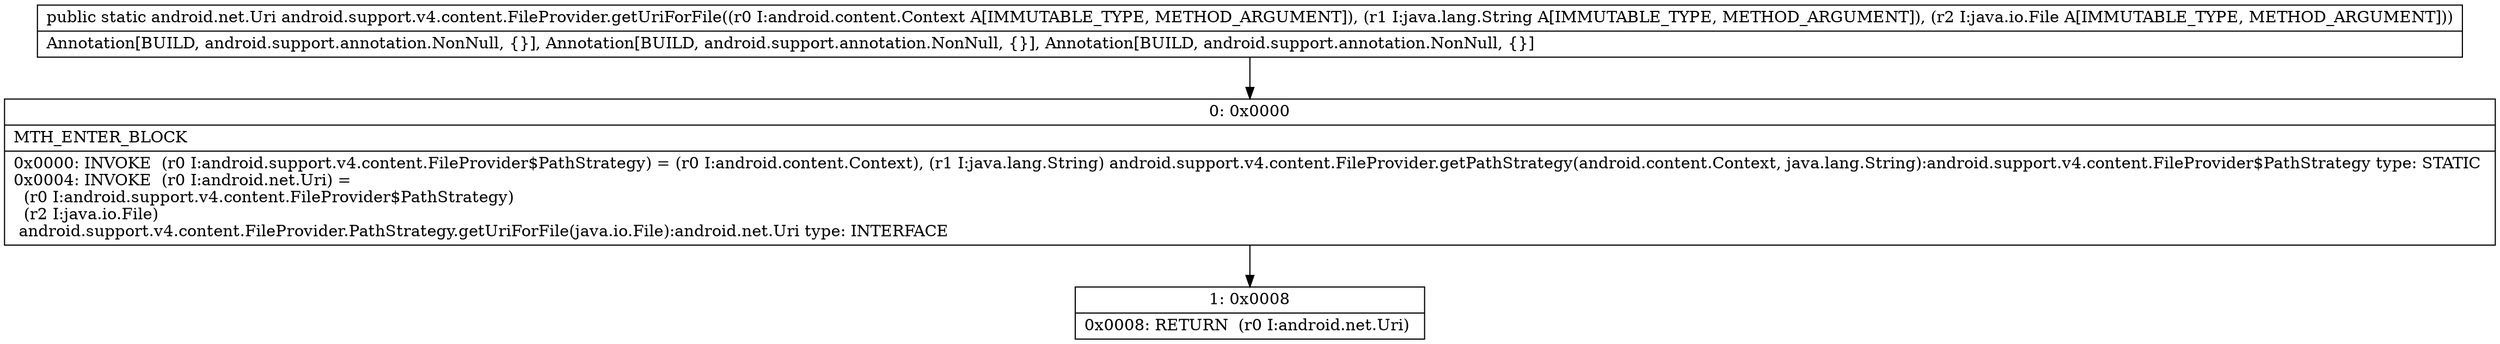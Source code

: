 digraph "CFG forandroid.support.v4.content.FileProvider.getUriForFile(Landroid\/content\/Context;Ljava\/lang\/String;Ljava\/io\/File;)Landroid\/net\/Uri;" {
Node_0 [shape=record,label="{0\:\ 0x0000|MTH_ENTER_BLOCK\l|0x0000: INVOKE  (r0 I:android.support.v4.content.FileProvider$PathStrategy) = (r0 I:android.content.Context), (r1 I:java.lang.String) android.support.v4.content.FileProvider.getPathStrategy(android.content.Context, java.lang.String):android.support.v4.content.FileProvider$PathStrategy type: STATIC \l0x0004: INVOKE  (r0 I:android.net.Uri) = \l  (r0 I:android.support.v4.content.FileProvider$PathStrategy)\l  (r2 I:java.io.File)\l android.support.v4.content.FileProvider.PathStrategy.getUriForFile(java.io.File):android.net.Uri type: INTERFACE \l}"];
Node_1 [shape=record,label="{1\:\ 0x0008|0x0008: RETURN  (r0 I:android.net.Uri) \l}"];
MethodNode[shape=record,label="{public static android.net.Uri android.support.v4.content.FileProvider.getUriForFile((r0 I:android.content.Context A[IMMUTABLE_TYPE, METHOD_ARGUMENT]), (r1 I:java.lang.String A[IMMUTABLE_TYPE, METHOD_ARGUMENT]), (r2 I:java.io.File A[IMMUTABLE_TYPE, METHOD_ARGUMENT]))  | Annotation[BUILD, android.support.annotation.NonNull, \{\}], Annotation[BUILD, android.support.annotation.NonNull, \{\}], Annotation[BUILD, android.support.annotation.NonNull, \{\}]\l}"];
MethodNode -> Node_0;
Node_0 -> Node_1;
}

